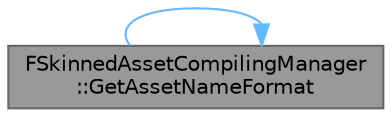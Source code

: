 digraph "FSkinnedAssetCompilingManager::GetAssetNameFormat"
{
 // INTERACTIVE_SVG=YES
 // LATEX_PDF_SIZE
  bgcolor="transparent";
  edge [fontname=Helvetica,fontsize=10,labelfontname=Helvetica,labelfontsize=10];
  node [fontname=Helvetica,fontsize=10,shape=box,height=0.2,width=0.4];
  rankdir="RL";
  Node1 [id="Node000001",label="FSkinnedAssetCompilingManager\l::GetAssetNameFormat",height=0.2,width=0.4,color="gray40", fillcolor="grey60", style="filled", fontcolor="black",tooltip="Returns an FTextFormat representing a localized singular/plural formatter for this resource name."];
  Node1 -> Node1 [id="edge1_Node000001_Node000001",dir="back",color="steelblue1",style="solid",tooltip=" "];
}
